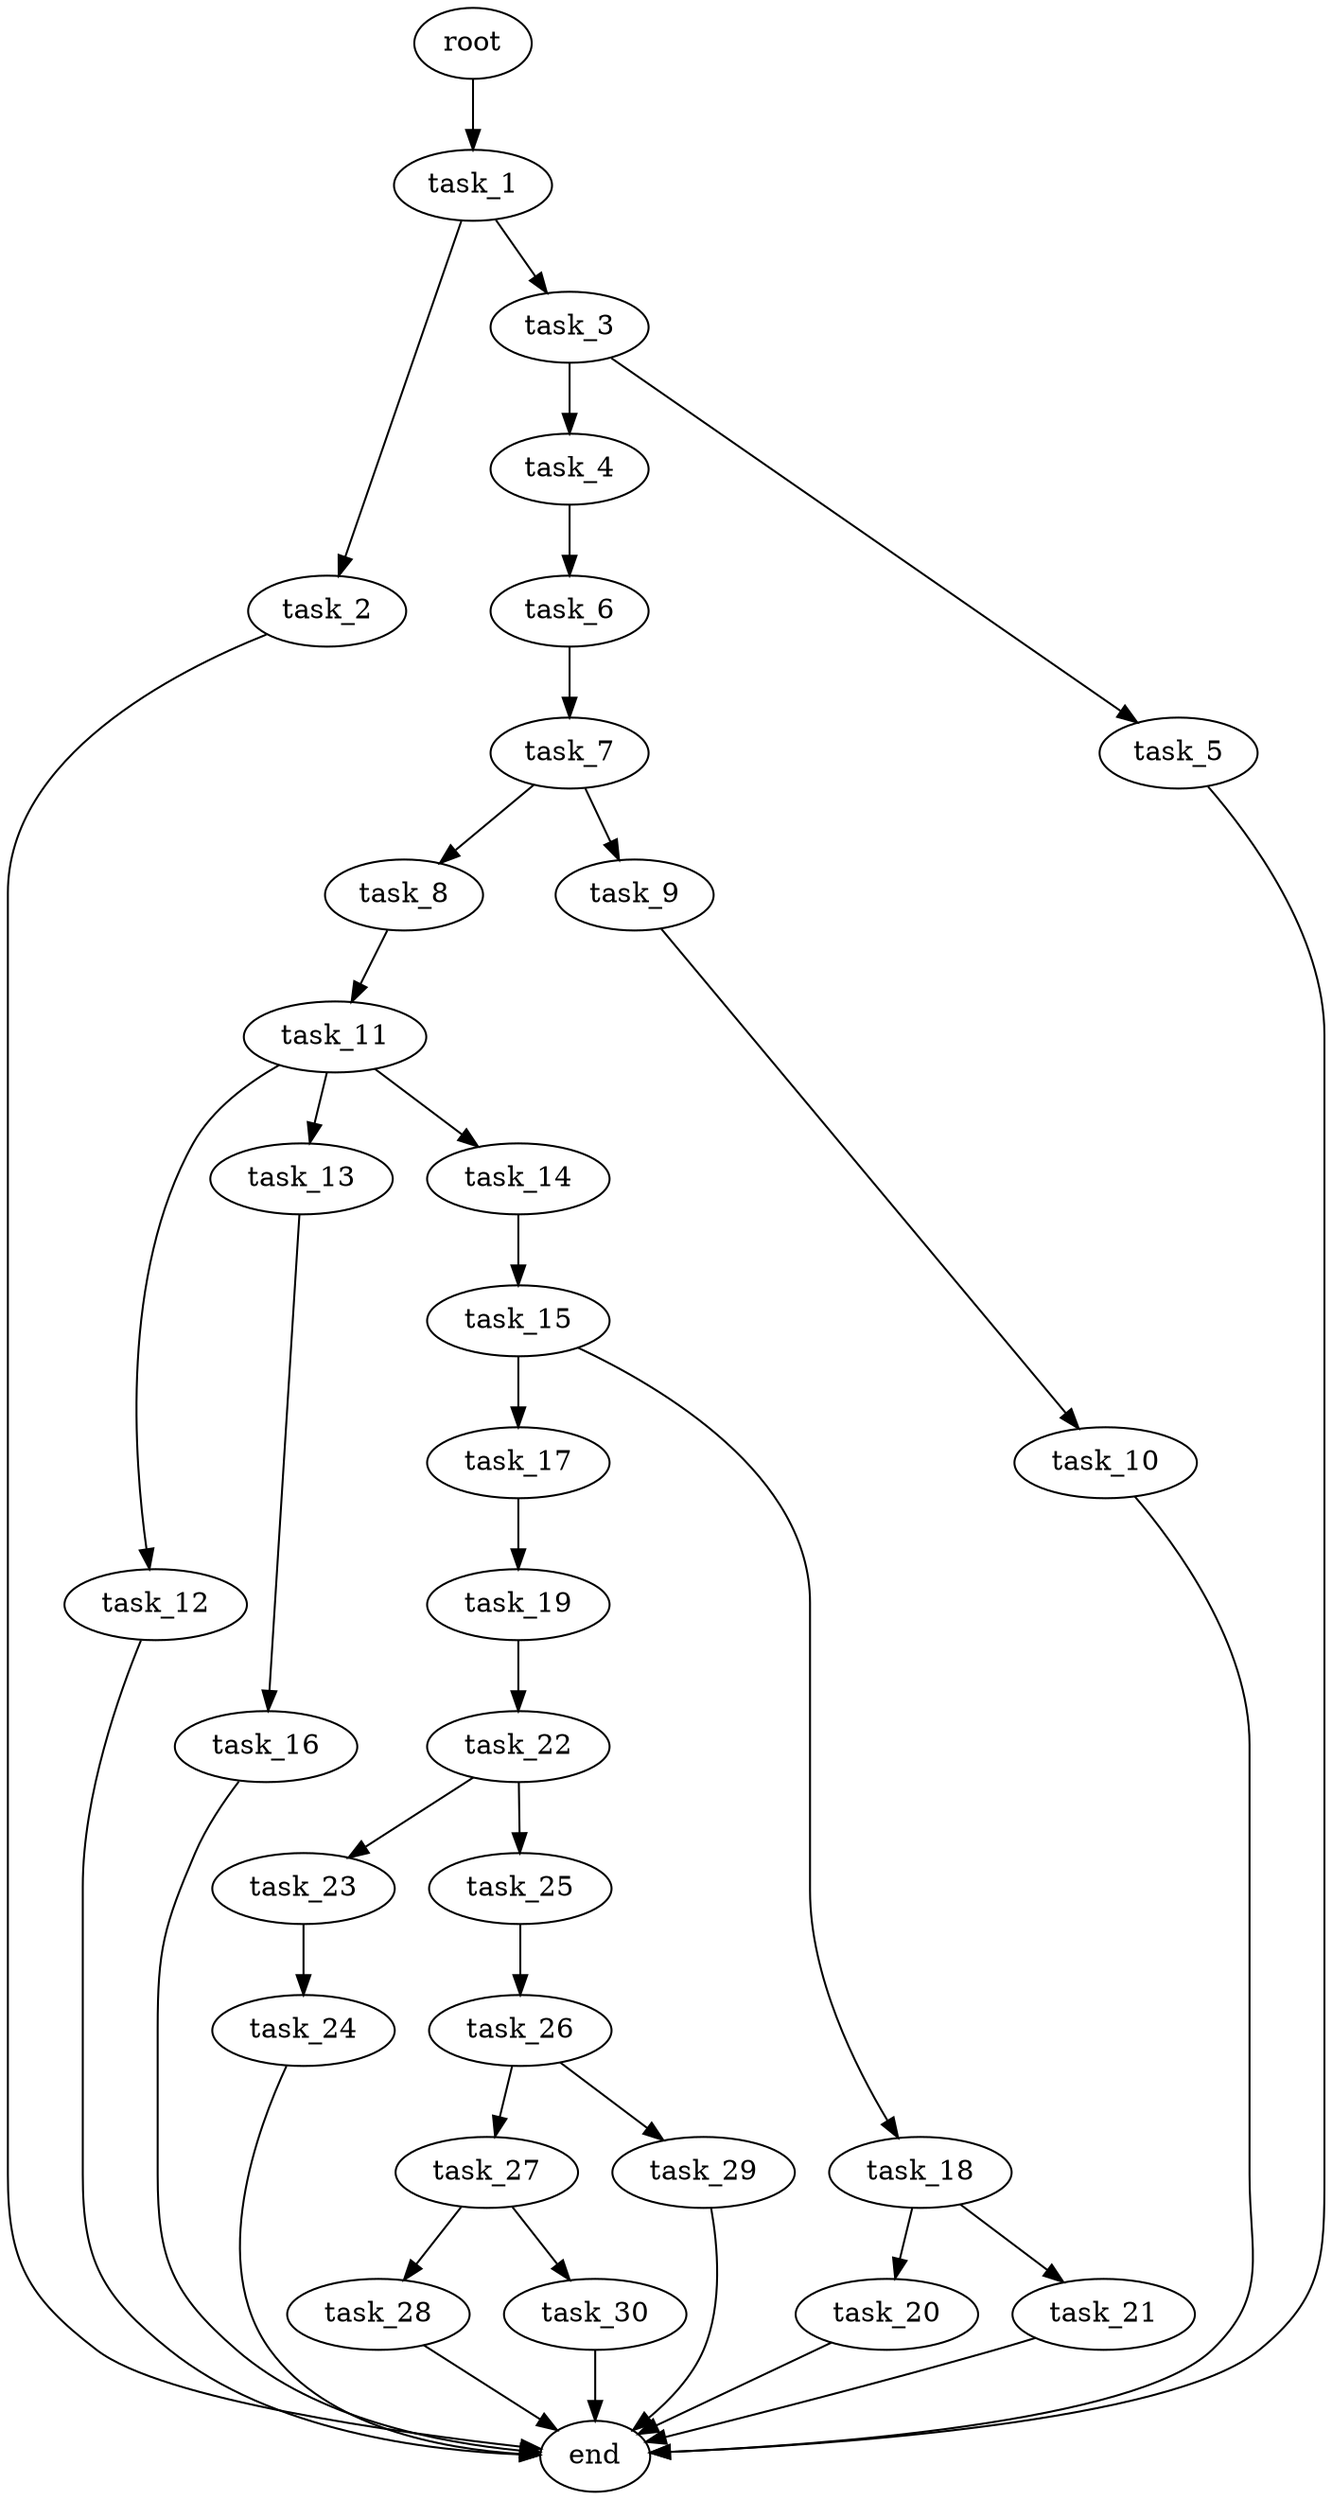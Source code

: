 digraph G {
  root [size="0.000000e+00"];
  task_1 [size="9.545230e+08"];
  task_2 [size="5.282064e+09"];
  task_3 [size="4.264750e+08"];
  task_4 [size="2.114959e+09"];
  task_5 [size="8.681301e+09"];
  task_6 [size="8.875656e+09"];
  task_7 [size="4.755527e+09"];
  task_8 [size="4.665731e+08"];
  task_9 [size="7.444063e+08"];
  task_10 [size="9.255923e+09"];
  task_11 [size="8.993217e+09"];
  task_12 [size="5.635535e+09"];
  task_13 [size="3.299849e+08"];
  task_14 [size="9.287735e+09"];
  task_15 [size="3.145532e+09"];
  task_16 [size="9.614730e+09"];
  task_17 [size="5.870774e+09"];
  task_18 [size="7.522792e+09"];
  task_19 [size="7.127401e+09"];
  task_20 [size="3.983562e+09"];
  task_21 [size="7.702980e+08"];
  task_22 [size="1.625340e+09"];
  task_23 [size="2.405481e+09"];
  task_24 [size="8.346671e+09"];
  task_25 [size="3.892177e+09"];
  task_26 [size="8.965361e+09"];
  task_27 [size="3.317967e+09"];
  task_28 [size="7.556337e+09"];
  task_29 [size="1.400366e+09"];
  task_30 [size="9.884791e+09"];
  end [size="0.000000e+00"];

  root -> task_1 [size="1.000000e-12"];
  task_1 -> task_2 [size="5.282064e+08"];
  task_1 -> task_3 [size="4.264750e+07"];
  task_2 -> end [size="1.000000e-12"];
  task_3 -> task_4 [size="2.114959e+08"];
  task_3 -> task_5 [size="8.681301e+08"];
  task_4 -> task_6 [size="8.875656e+08"];
  task_5 -> end [size="1.000000e-12"];
  task_6 -> task_7 [size="4.755527e+08"];
  task_7 -> task_8 [size="4.665731e+07"];
  task_7 -> task_9 [size="7.444063e+07"];
  task_8 -> task_11 [size="8.993217e+08"];
  task_9 -> task_10 [size="9.255923e+08"];
  task_10 -> end [size="1.000000e-12"];
  task_11 -> task_12 [size="5.635535e+08"];
  task_11 -> task_13 [size="3.299849e+07"];
  task_11 -> task_14 [size="9.287735e+08"];
  task_12 -> end [size="1.000000e-12"];
  task_13 -> task_16 [size="9.614730e+08"];
  task_14 -> task_15 [size="3.145532e+08"];
  task_15 -> task_17 [size="5.870774e+08"];
  task_15 -> task_18 [size="7.522792e+08"];
  task_16 -> end [size="1.000000e-12"];
  task_17 -> task_19 [size="7.127401e+08"];
  task_18 -> task_20 [size="3.983562e+08"];
  task_18 -> task_21 [size="7.702980e+07"];
  task_19 -> task_22 [size="1.625340e+08"];
  task_20 -> end [size="1.000000e-12"];
  task_21 -> end [size="1.000000e-12"];
  task_22 -> task_23 [size="2.405481e+08"];
  task_22 -> task_25 [size="3.892177e+08"];
  task_23 -> task_24 [size="8.346671e+08"];
  task_24 -> end [size="1.000000e-12"];
  task_25 -> task_26 [size="8.965361e+08"];
  task_26 -> task_27 [size="3.317967e+08"];
  task_26 -> task_29 [size="1.400366e+08"];
  task_27 -> task_28 [size="7.556337e+08"];
  task_27 -> task_30 [size="9.884791e+08"];
  task_28 -> end [size="1.000000e-12"];
  task_29 -> end [size="1.000000e-12"];
  task_30 -> end [size="1.000000e-12"];
}

